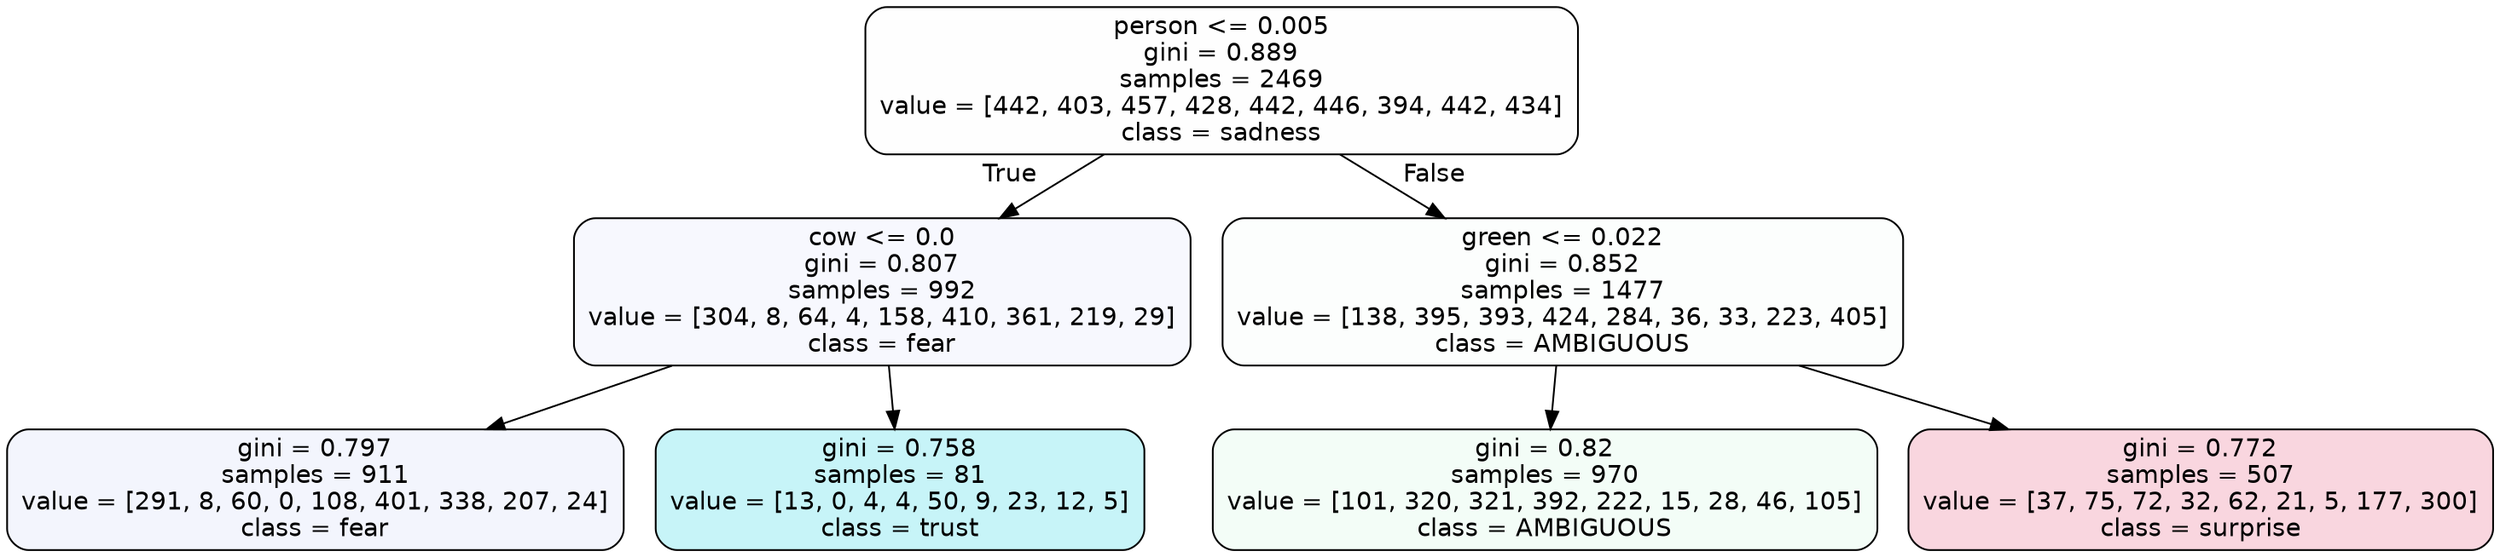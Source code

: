 digraph Tree {
node [shape=box, style="filled, rounded", color="black", fontname=helvetica] ;
edge [fontname=helvetica] ;
0 [label="person <= 0.005\ngini = 0.889\nsamples = 2469\nvalue = [442, 403, 457, 428, 442, 446, 394, 442, 434]\nclass = sadness", fillcolor="#64e53901"] ;
1 [label="cow <= 0.0\ngini = 0.807\nsamples = 992\nvalue = [304, 8, 64, 4, 158, 410, 361, 219, 29]\nclass = fear", fillcolor="#3964e50a"] ;
0 -> 1 [labeldistance=2.5, labelangle=45, headlabel="True"] ;
2 [label="gini = 0.797\nsamples = 911\nvalue = [291, 8, 60, 0, 108, 401, 338, 207, 24]\nclass = fear", fillcolor="#3964e50f"] ;
1 -> 2 ;
3 [label="gini = 0.758\nsamples = 81\nvalue = [13, 0, 4, 4, 50, 9, 23, 12, 5]\nclass = trust", fillcolor="#39d7e547"] ;
1 -> 3 ;
4 [label="green <= 0.022\ngini = 0.852\nsamples = 1477\nvalue = [138, 395, 393, 424, 284, 36, 33, 223, 405]\nclass = AMBIGUOUS", fillcolor="#39e58103"] ;
0 -> 4 [labeldistance=2.5, labelangle=-45, headlabel="False"] ;
5 [label="gini = 0.82\nsamples = 970\nvalue = [101, 320, 321, 392, 222, 15, 28, 46, 105]\nclass = AMBIGUOUS", fillcolor="#39e5810f"] ;
4 -> 5 ;
6 [label="gini = 0.772\nsamples = 507\nvalue = [37, 75, 72, 32, 62, 21, 5, 177, 300]\nclass = surprise", fillcolor="#e5396434"] ;
4 -> 6 ;
}